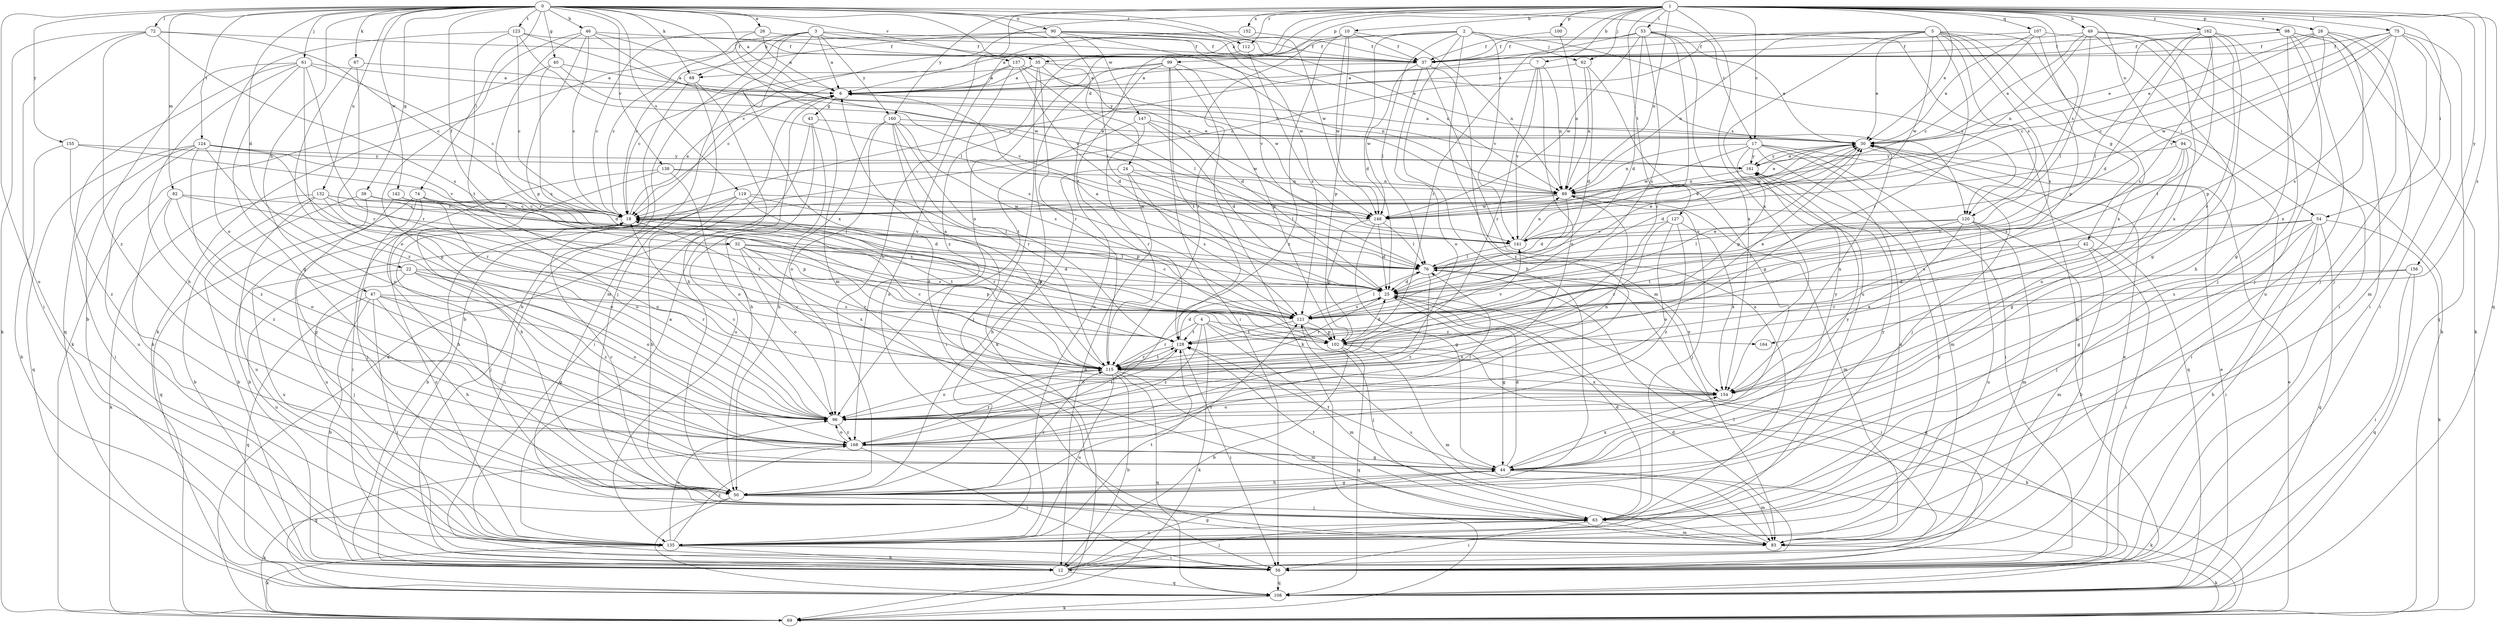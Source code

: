 strict digraph  {
0;
1;
2;
3;
4;
5;
6;
7;
10;
12;
17;
18;
22;
24;
25;
26;
28;
30;
32;
35;
37;
39;
40;
42;
43;
44;
46;
47;
49;
50;
53;
54;
56;
61;
62;
63;
67;
68;
69;
72;
74;
75;
76;
82;
83;
89;
90;
94;
96;
98;
99;
100;
102;
107;
108;
112;
115;
119;
120;
121;
123;
124;
127;
128;
132;
135;
137;
138;
141;
142;
147;
148;
152;
154;
155;
156;
160;
161;
162;
164;
168;
0 -> 6  [label=a];
0 -> 17  [label=c];
0 -> 22  [label=d];
0 -> 24  [label=d];
0 -> 26  [label=e];
0 -> 32  [label=f];
0 -> 39  [label=g];
0 -> 40  [label=g];
0 -> 46  [label=h];
0 -> 47  [label=h];
0 -> 61  [label=j];
0 -> 67  [label=k];
0 -> 68  [label=k];
0 -> 72  [label=l];
0 -> 74  [label=l];
0 -> 82  [label=m];
0 -> 83  [label=m];
0 -> 90  [label=o];
0 -> 112  [label=r];
0 -> 119  [label=s];
0 -> 123  [label=t];
0 -> 124  [label=t];
0 -> 132  [label=u];
0 -> 135  [label=u];
0 -> 137  [label=v];
0 -> 138  [label=v];
0 -> 142  [label=w];
0 -> 147  [label=w];
0 -> 148  [label=w];
0 -> 155  [label=y];
1 -> 7  [label=b];
1 -> 10  [label=b];
1 -> 17  [label=c];
1 -> 18  [label=c];
1 -> 28  [label=e];
1 -> 30  [label=e];
1 -> 49  [label=h];
1 -> 50  [label=h];
1 -> 53  [label=i];
1 -> 54  [label=i];
1 -> 62  [label=j];
1 -> 75  [label=l];
1 -> 89  [label=n];
1 -> 94  [label=o];
1 -> 96  [label=o];
1 -> 98  [label=p];
1 -> 99  [label=p];
1 -> 100  [label=p];
1 -> 107  [label=q];
1 -> 108  [label=q];
1 -> 112  [label=r];
1 -> 115  [label=r];
1 -> 120  [label=s];
1 -> 127  [label=t];
1 -> 128  [label=t];
1 -> 152  [label=x];
1 -> 154  [label=x];
1 -> 156  [label=y];
1 -> 160  [label=y];
1 -> 162  [label=z];
1 -> 164  [label=z];
2 -> 25  [label=d];
2 -> 35  [label=f];
2 -> 50  [label=h];
2 -> 62  [label=j];
2 -> 68  [label=k];
2 -> 76  [label=l];
2 -> 83  [label=m];
2 -> 120  [label=s];
2 -> 141  [label=v];
3 -> 6  [label=a];
3 -> 12  [label=b];
3 -> 18  [label=c];
3 -> 35  [label=f];
3 -> 37  [label=f];
3 -> 68  [label=k];
3 -> 83  [label=m];
3 -> 120  [label=s];
3 -> 154  [label=x];
3 -> 160  [label=y];
4 -> 69  [label=k];
4 -> 83  [label=m];
4 -> 115  [label=r];
4 -> 128  [label=t];
4 -> 154  [label=x];
4 -> 164  [label=z];
4 -> 168  [label=z];
5 -> 18  [label=c];
5 -> 30  [label=e];
5 -> 37  [label=f];
5 -> 42  [label=g];
5 -> 54  [label=i];
5 -> 89  [label=n];
5 -> 102  [label=p];
5 -> 115  [label=r];
5 -> 120  [label=s];
5 -> 121  [label=s];
5 -> 135  [label=u];
5 -> 148  [label=w];
6 -> 43  [label=g];
7 -> 6  [label=a];
7 -> 89  [label=n];
7 -> 96  [label=o];
7 -> 115  [label=r];
7 -> 141  [label=v];
10 -> 6  [label=a];
10 -> 37  [label=f];
10 -> 89  [label=n];
10 -> 102  [label=p];
10 -> 115  [label=r];
10 -> 148  [label=w];
10 -> 168  [label=z];
12 -> 25  [label=d];
12 -> 30  [label=e];
12 -> 44  [label=g];
12 -> 63  [label=j];
12 -> 76  [label=l];
12 -> 108  [label=q];
17 -> 56  [label=i];
17 -> 83  [label=m];
17 -> 89  [label=n];
17 -> 102  [label=p];
17 -> 108  [label=q];
17 -> 135  [label=u];
17 -> 148  [label=w];
17 -> 161  [label=y];
18 -> 6  [label=a];
18 -> 63  [label=j];
18 -> 102  [label=p];
18 -> 128  [label=t];
18 -> 135  [label=u];
18 -> 141  [label=v];
22 -> 25  [label=d];
22 -> 63  [label=j];
22 -> 96  [label=o];
22 -> 115  [label=r];
22 -> 135  [label=u];
22 -> 168  [label=z];
24 -> 12  [label=b];
24 -> 50  [label=h];
24 -> 76  [label=l];
24 -> 89  [label=n];
24 -> 121  [label=s];
25 -> 6  [label=a];
25 -> 44  [label=g];
25 -> 56  [label=i];
25 -> 115  [label=r];
25 -> 121  [label=s];
26 -> 6  [label=a];
26 -> 18  [label=c];
26 -> 37  [label=f];
26 -> 141  [label=v];
28 -> 18  [label=c];
28 -> 30  [label=e];
28 -> 37  [label=f];
28 -> 63  [label=j];
28 -> 83  [label=m];
28 -> 102  [label=p];
28 -> 154  [label=x];
30 -> 6  [label=a];
30 -> 25  [label=d];
30 -> 63  [label=j];
30 -> 148  [label=w];
30 -> 154  [label=x];
30 -> 161  [label=y];
32 -> 25  [label=d];
32 -> 76  [label=l];
32 -> 96  [label=o];
32 -> 102  [label=p];
32 -> 115  [label=r];
32 -> 121  [label=s];
32 -> 135  [label=u];
32 -> 154  [label=x];
35 -> 6  [label=a];
35 -> 18  [label=c];
35 -> 25  [label=d];
35 -> 69  [label=k];
35 -> 89  [label=n];
35 -> 115  [label=r];
37 -> 6  [label=a];
37 -> 96  [label=o];
37 -> 135  [label=u];
37 -> 148  [label=w];
37 -> 168  [label=z];
39 -> 12  [label=b];
39 -> 18  [label=c];
39 -> 96  [label=o];
39 -> 108  [label=q];
39 -> 148  [label=w];
40 -> 6  [label=a];
40 -> 69  [label=k];
40 -> 121  [label=s];
40 -> 141  [label=v];
42 -> 56  [label=i];
42 -> 76  [label=l];
42 -> 83  [label=m];
42 -> 115  [label=r];
43 -> 30  [label=e];
43 -> 50  [label=h];
43 -> 56  [label=i];
43 -> 135  [label=u];
44 -> 25  [label=d];
44 -> 50  [label=h];
44 -> 69  [label=k];
44 -> 83  [label=m];
44 -> 128  [label=t];
44 -> 154  [label=x];
44 -> 161  [label=y];
46 -> 18  [label=c];
46 -> 37  [label=f];
46 -> 44  [label=g];
46 -> 89  [label=n];
46 -> 102  [label=p];
46 -> 115  [label=r];
46 -> 148  [label=w];
47 -> 12  [label=b];
47 -> 44  [label=g];
47 -> 50  [label=h];
47 -> 56  [label=i];
47 -> 96  [label=o];
47 -> 108  [label=q];
47 -> 121  [label=s];
49 -> 30  [label=e];
49 -> 37  [label=f];
49 -> 50  [label=h];
49 -> 56  [label=i];
49 -> 76  [label=l];
49 -> 89  [label=n];
49 -> 154  [label=x];
50 -> 18  [label=c];
50 -> 44  [label=g];
50 -> 63  [label=j];
50 -> 69  [label=k];
50 -> 108  [label=q];
50 -> 115  [label=r];
50 -> 121  [label=s];
50 -> 161  [label=y];
53 -> 18  [label=c];
53 -> 25  [label=d];
53 -> 30  [label=e];
53 -> 37  [label=f];
53 -> 108  [label=q];
53 -> 115  [label=r];
53 -> 121  [label=s];
53 -> 148  [label=w];
53 -> 154  [label=x];
54 -> 12  [label=b];
54 -> 44  [label=g];
54 -> 56  [label=i];
54 -> 63  [label=j];
54 -> 69  [label=k];
54 -> 108  [label=q];
54 -> 121  [label=s];
54 -> 141  [label=v];
56 -> 108  [label=q];
61 -> 6  [label=a];
61 -> 12  [label=b];
61 -> 18  [label=c];
61 -> 44  [label=g];
61 -> 50  [label=h];
61 -> 96  [label=o];
61 -> 108  [label=q];
61 -> 115  [label=r];
62 -> 6  [label=a];
62 -> 25  [label=d];
62 -> 44  [label=g];
62 -> 89  [label=n];
63 -> 25  [label=d];
63 -> 56  [label=i];
63 -> 83  [label=m];
63 -> 128  [label=t];
63 -> 135  [label=u];
67 -> 6  [label=a];
67 -> 115  [label=r];
67 -> 168  [label=z];
68 -> 12  [label=b];
68 -> 50  [label=h];
68 -> 63  [label=j];
69 -> 6  [label=a];
69 -> 30  [label=e];
72 -> 18  [label=c];
72 -> 37  [label=f];
72 -> 56  [label=i];
72 -> 69  [label=k];
72 -> 121  [label=s];
72 -> 168  [label=z];
74 -> 12  [label=b];
74 -> 18  [label=c];
74 -> 25  [label=d];
74 -> 50  [label=h];
74 -> 63  [label=j];
74 -> 96  [label=o];
75 -> 18  [label=c];
75 -> 37  [label=f];
75 -> 56  [label=i];
75 -> 63  [label=j];
75 -> 108  [label=q];
75 -> 121  [label=s];
75 -> 141  [label=v];
75 -> 148  [label=w];
76 -> 25  [label=d];
76 -> 30  [label=e];
76 -> 108  [label=q];
76 -> 154  [label=x];
76 -> 168  [label=z];
82 -> 18  [label=c];
82 -> 50  [label=h];
82 -> 96  [label=o];
82 -> 102  [label=p];
82 -> 168  [label=z];
83 -> 69  [label=k];
83 -> 121  [label=s];
89 -> 18  [label=c];
89 -> 25  [label=d];
89 -> 30  [label=e];
89 -> 63  [label=j];
89 -> 83  [label=m];
89 -> 148  [label=w];
90 -> 18  [label=c];
90 -> 30  [label=e];
90 -> 37  [label=f];
90 -> 69  [label=k];
90 -> 76  [label=l];
90 -> 89  [label=n];
90 -> 141  [label=v];
90 -> 148  [label=w];
94 -> 44  [label=g];
94 -> 56  [label=i];
94 -> 96  [label=o];
94 -> 121  [label=s];
94 -> 161  [label=y];
96 -> 18  [label=c];
96 -> 89  [label=n];
96 -> 128  [label=t];
96 -> 161  [label=y];
96 -> 168  [label=z];
98 -> 30  [label=e];
98 -> 37  [label=f];
98 -> 44  [label=g];
98 -> 56  [label=i];
98 -> 63  [label=j];
98 -> 69  [label=k];
98 -> 135  [label=u];
99 -> 6  [label=a];
99 -> 50  [label=h];
99 -> 56  [label=i];
99 -> 69  [label=k];
99 -> 102  [label=p];
99 -> 128  [label=t];
99 -> 135  [label=u];
100 -> 37  [label=f];
100 -> 89  [label=n];
102 -> 12  [label=b];
102 -> 25  [label=d];
102 -> 30  [label=e];
102 -> 69  [label=k];
102 -> 83  [label=m];
102 -> 108  [label=q];
107 -> 18  [label=c];
107 -> 30  [label=e];
107 -> 37  [label=f];
107 -> 69  [label=k];
107 -> 154  [label=x];
108 -> 30  [label=e];
108 -> 69  [label=k];
112 -> 121  [label=s];
112 -> 168  [label=z];
115 -> 6  [label=a];
115 -> 12  [label=b];
115 -> 18  [label=c];
115 -> 83  [label=m];
115 -> 96  [label=o];
115 -> 108  [label=q];
115 -> 128  [label=t];
115 -> 135  [label=u];
115 -> 154  [label=x];
119 -> 12  [label=b];
119 -> 50  [label=h];
119 -> 56  [label=i];
119 -> 76  [label=l];
119 -> 115  [label=r];
119 -> 148  [label=w];
120 -> 12  [label=b];
120 -> 76  [label=l];
120 -> 83  [label=m];
120 -> 128  [label=t];
120 -> 135  [label=u];
120 -> 141  [label=v];
120 -> 154  [label=x];
121 -> 18  [label=c];
121 -> 30  [label=e];
121 -> 63  [label=j];
121 -> 76  [label=l];
121 -> 102  [label=p];
121 -> 128  [label=t];
123 -> 18  [label=c];
123 -> 37  [label=f];
123 -> 76  [label=l];
123 -> 96  [label=o];
123 -> 128  [label=t];
123 -> 161  [label=y];
124 -> 25  [label=d];
124 -> 56  [label=i];
124 -> 96  [label=o];
124 -> 108  [label=q];
124 -> 115  [label=r];
124 -> 135  [label=u];
124 -> 161  [label=y];
124 -> 168  [label=z];
127 -> 96  [label=o];
127 -> 115  [label=r];
127 -> 141  [label=v];
127 -> 154  [label=x];
127 -> 168  [label=z];
128 -> 25  [label=d];
128 -> 56  [label=i];
128 -> 96  [label=o];
128 -> 115  [label=r];
128 -> 141  [label=v];
132 -> 12  [label=b];
132 -> 18  [label=c];
132 -> 69  [label=k];
132 -> 76  [label=l];
132 -> 96  [label=o];
132 -> 121  [label=s];
132 -> 135  [label=u];
135 -> 6  [label=a];
135 -> 12  [label=b];
135 -> 18  [label=c];
135 -> 56  [label=i];
135 -> 69  [label=k];
135 -> 96  [label=o];
135 -> 128  [label=t];
135 -> 161  [label=y];
135 -> 168  [label=z];
137 -> 6  [label=a];
137 -> 18  [label=c];
137 -> 25  [label=d];
137 -> 76  [label=l];
137 -> 121  [label=s];
137 -> 148  [label=w];
138 -> 50  [label=h];
138 -> 56  [label=i];
138 -> 89  [label=n];
138 -> 96  [label=o];
138 -> 102  [label=p];
141 -> 30  [label=e];
141 -> 76  [label=l];
141 -> 89  [label=n];
142 -> 18  [label=c];
142 -> 44  [label=g];
142 -> 128  [label=t];
147 -> 25  [label=d];
147 -> 30  [label=e];
147 -> 56  [label=i];
147 -> 115  [label=r];
147 -> 148  [label=w];
148 -> 25  [label=d];
148 -> 44  [label=g];
148 -> 76  [label=l];
148 -> 102  [label=p];
152 -> 37  [label=f];
152 -> 135  [label=u];
154 -> 18  [label=c];
154 -> 96  [label=o];
155 -> 12  [label=b];
155 -> 141  [label=v];
155 -> 161  [label=y];
155 -> 168  [label=z];
156 -> 25  [label=d];
156 -> 56  [label=i];
156 -> 108  [label=q];
156 -> 121  [label=s];
160 -> 30  [label=e];
160 -> 50  [label=h];
160 -> 63  [label=j];
160 -> 96  [label=o];
160 -> 115  [label=r];
160 -> 121  [label=s];
160 -> 128  [label=t];
161 -> 30  [label=e];
161 -> 89  [label=n];
162 -> 25  [label=d];
162 -> 37  [label=f];
162 -> 44  [label=g];
162 -> 63  [label=j];
162 -> 76  [label=l];
162 -> 115  [label=r];
162 -> 121  [label=s];
162 -> 128  [label=t];
168 -> 44  [label=g];
168 -> 56  [label=i];
168 -> 76  [label=l];
168 -> 96  [label=o];
168 -> 108  [label=q];
168 -> 115  [label=r];
}
